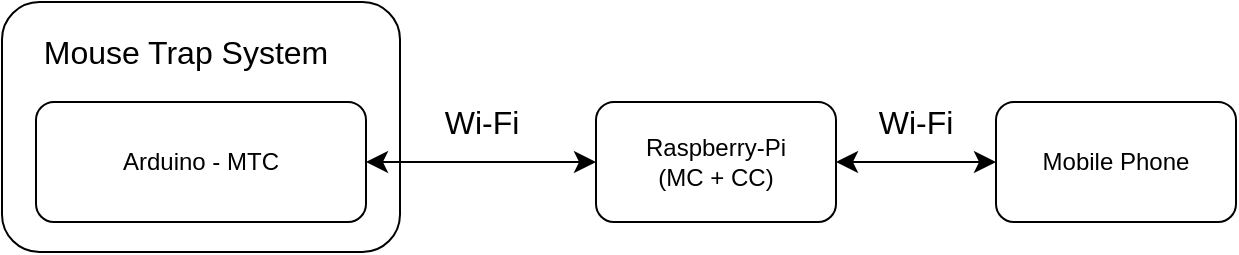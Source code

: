 <mxfile scale="1" border="0" version="24.0.7" type="device">
  <diagram name="Page-1" id="dGpcCCkFvZ3gfHvRZ5da">
    <mxGraphModel dx="1146" dy="840" grid="0" gridSize="10" guides="1" tooltips="1" connect="1" arrows="1" fold="1" page="0" pageScale="1" pageWidth="850" pageHeight="1100" math="0" shadow="0">
      <root>
        <mxCell id="0" />
        <mxCell id="1" parent="0" />
        <mxCell id="WsQo84fdxOQ58Xq3IZKJ-16" value="&lt;div align=&quot;left&quot;&gt;&lt;br&gt;&lt;/div&gt;" style="rounded=1;whiteSpace=wrap;html=1;" vertex="1" parent="1">
          <mxGeometry x="-297" y="-50" width="199" height="125" as="geometry" />
        </mxCell>
        <mxCell id="b6xKFxV9w5poojM2PfyC-12" value="" style="endArrow=classic;startArrow=classic;html=1;rounded=0;fontSize=12;startSize=8;endSize=8;curved=1;exitX=1;exitY=0.5;exitDx=0;exitDy=0;entryX=0;entryY=0.5;entryDx=0;entryDy=0;" parent="1" source="Db79J9I0t9KoaXQ6VM3Z-3" target="Db79J9I0t9KoaXQ6VM3Z-4" edge="1">
          <mxGeometry width="50" height="50" relative="1" as="geometry">
            <mxPoint x="180" y="139.7" as="sourcePoint" />
            <mxPoint x="276.0" y="139.7" as="targetPoint" />
          </mxGeometry>
        </mxCell>
        <mxCell id="Db79J9I0t9KoaXQ6VM3Z-3" value="&lt;div&gt;Raspberry-Pi&lt;/div&gt;&lt;div&gt;(MC + CC)&lt;br&gt;&lt;/div&gt;" style="rounded=1;whiteSpace=wrap;html=1;" parent="1" vertex="1">
          <mxGeometry width="120" height="60" as="geometry" />
        </mxCell>
        <mxCell id="Db79J9I0t9KoaXQ6VM3Z-4" value="&lt;div&gt;Mobile Phone&lt;/div&gt;" style="rounded=1;whiteSpace=wrap;html=1;" parent="1" vertex="1">
          <mxGeometry x="200" width="120" height="60" as="geometry" />
        </mxCell>
        <mxCell id="WsQo84fdxOQ58Xq3IZKJ-1" value="Arduino - MTC" style="rounded=1;whiteSpace=wrap;html=1;" vertex="1" parent="1">
          <mxGeometry x="-280" width="165" height="60" as="geometry" />
        </mxCell>
        <mxCell id="WsQo84fdxOQ58Xq3IZKJ-2" value="" style="endArrow=classic;startArrow=classic;html=1;rounded=0;fontSize=12;startSize=8;endSize=8;curved=1;entryX=1;entryY=0.5;entryDx=0;entryDy=0;exitX=0;exitY=0.5;exitDx=0;exitDy=0;" edge="1" parent="1" source="Db79J9I0t9KoaXQ6VM3Z-3" target="WsQo84fdxOQ58Xq3IZKJ-1">
          <mxGeometry width="50" height="50" relative="1" as="geometry">
            <mxPoint x="12" y="8" as="sourcePoint" />
            <mxPoint x="62" y="-42" as="targetPoint" />
          </mxGeometry>
        </mxCell>
        <mxCell id="WsQo84fdxOQ58Xq3IZKJ-17" value="Mouse Trap System" style="text;html=1;align=center;verticalAlign=middle;whiteSpace=wrap;rounded=0;fontSize=16;" vertex="1" parent="1">
          <mxGeometry x="-280" y="-40" width="150" height="30" as="geometry" />
        </mxCell>
        <mxCell id="WsQo84fdxOQ58Xq3IZKJ-25" value="Wi-Fi" style="text;html=1;align=center;verticalAlign=middle;whiteSpace=wrap;rounded=0;fontSize=16;" vertex="1" parent="1">
          <mxGeometry x="-87" y="-5" width="60" height="30" as="geometry" />
        </mxCell>
        <mxCell id="WsQo84fdxOQ58Xq3IZKJ-26" value="Wi-Fi" style="text;html=1;align=center;verticalAlign=middle;whiteSpace=wrap;rounded=0;fontSize=16;" vertex="1" parent="1">
          <mxGeometry x="130" y="-5" width="60" height="30" as="geometry" />
        </mxCell>
      </root>
    </mxGraphModel>
  </diagram>
</mxfile>
